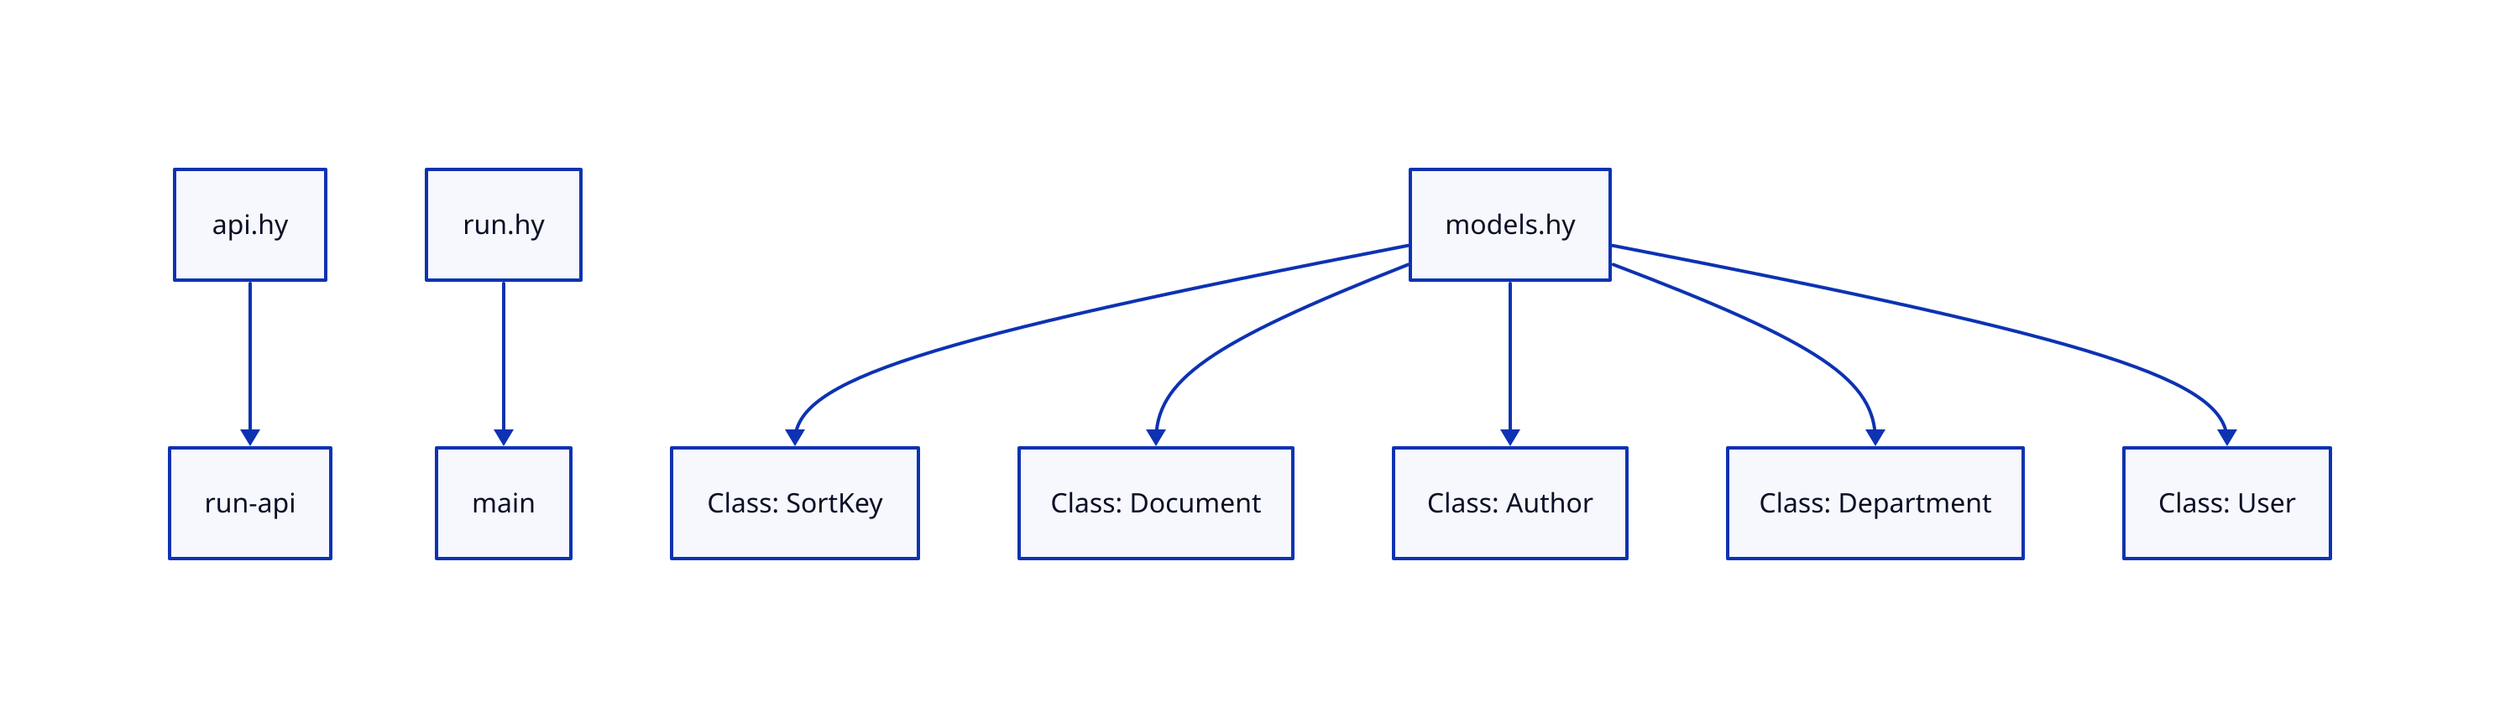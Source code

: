 api: "api.hy"
ra: run-api
rn: "run.hy"

rn -> main
api -> ra


mod: "models.hy"

sk: "Class: SortKey"
doc: "Class: Document"
au: "Class: Author"
dep: "Class: Department"
usr: "Class: User"

mod -> sk
mod -> doc
mod -> au
mod -> dep
mod -> usr

